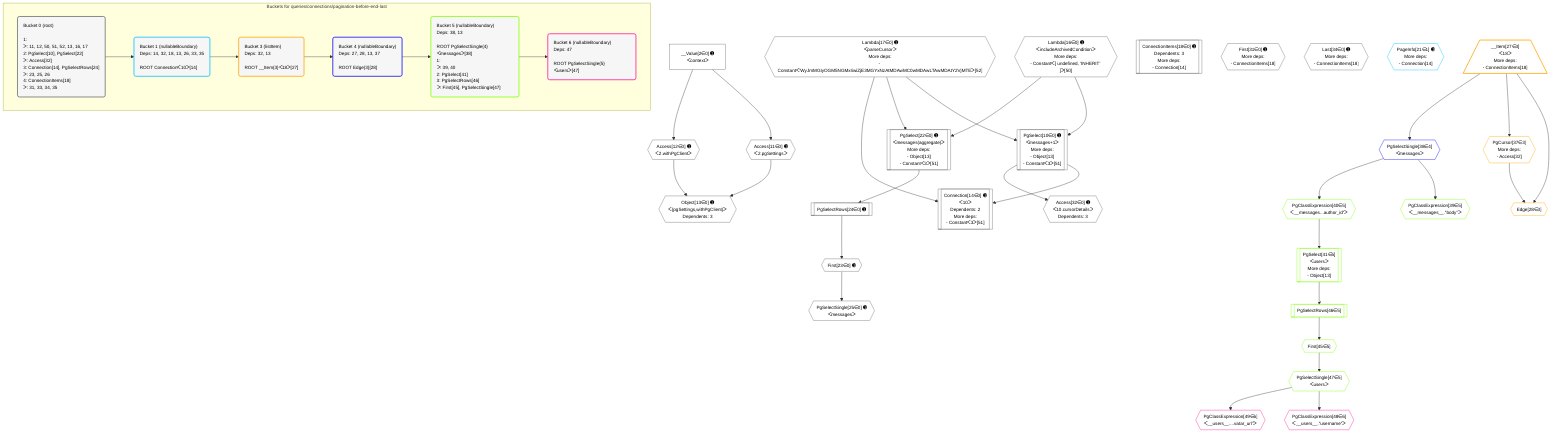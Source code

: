 %%{init: {'themeVariables': { 'fontSize': '12px'}}}%%
graph TD
    classDef path fill:#eee,stroke:#000,color:#000
    classDef plan fill:#fff,stroke-width:1px,color:#000
    classDef itemplan fill:#fff,stroke-width:2px,color:#000
    classDef unbatchedplan fill:#dff,stroke-width:1px,color:#000
    classDef sideeffectplan fill:#fcc,stroke-width:2px,color:#000
    classDef bucket fill:#f6f6f6,color:#000,stroke-width:2px,text-align:left

    subgraph "Buckets for queries/connections/pagination-before-end-last"
    Bucket0("Bucket 0 (root)<br /><br />1: <br />ᐳ: 11, 12, 50, 51, 52, 13, 16, 17<br />2: PgSelect[10], PgSelect[22]<br />ᐳ: Access[32]<br />3: Connection[14], PgSelectRows[24]<br />ᐳ: 23, 25, 26<br />4: ConnectionItems[18]<br />ᐳ: 31, 33, 34, 35"):::bucket
    Bucket1("Bucket 1 (nullableBoundary)<br />Deps: 14, 32, 18, 13, 26, 33, 35<br /><br />ROOT Connectionᐸ10ᐳ[14]"):::bucket
    Bucket3("Bucket 3 (listItem)<br />Deps: 32, 13<br /><br />ROOT __Item{3}ᐸ18ᐳ[27]"):::bucket
    Bucket4("Bucket 4 (nullableBoundary)<br />Deps: 27, 28, 13, 37<br /><br />ROOT Edge{3}[28]"):::bucket
    Bucket5("Bucket 5 (nullableBoundary)<br />Deps: 38, 13<br /><br />ROOT PgSelectSingle{4}ᐸmessagesᐳ[38]<br />1: <br />ᐳ: 39, 40<br />2: PgSelect[41]<br />3: PgSelectRows[46]<br />ᐳ: First[45], PgSelectSingle[47]"):::bucket
    Bucket6("Bucket 6 (nullableBoundary)<br />Deps: 47<br /><br />ROOT PgSelectSingle{5}ᐸusersᐳ[47]"):::bucket
    end
    Bucket0 --> Bucket1
    Bucket1 --> Bucket3
    Bucket3 --> Bucket4
    Bucket4 --> Bucket5
    Bucket5 --> Bucket6

    %% plan dependencies
    PgSelect10[["PgSelect[10∈0] ➊<br />ᐸmessages+1ᐳ<br />More deps:<br />- Object[13]<br />- Constantᐸ3ᐳ[51]"]]:::plan
    Lambda16{{"Lambda[16∈0] ➊<br />ᐸincludeArchivedConditionᐳ<br />More deps:<br />- Constantᐸ[ undefined, 'INHERIT' ]ᐳ[50]"}}:::plan
    Lambda17{{"Lambda[17∈0] ➊<br />ᐸparseCursorᐳ<br />More deps:<br />- Constantᐸ'WyJmMGIyOGM5NGMxIiwiZjE3MGYxNzAtMDAwMC0wMDAwLTAwMDAtY2VjMTEᐳ[52]"}}:::plan
    Lambda16 & Lambda17 --> PgSelect10
    PgSelect22[["PgSelect[22∈0] ➊<br />ᐸmessages(aggregate)ᐳ<br />More deps:<br />- Object[13]<br />- Constantᐸ3ᐳ[51]"]]:::plan
    Lambda16 & Lambda17 --> PgSelect22
    Connection14[["Connection[14∈0] ➊<br />ᐸ10ᐳ<br />Dependents: 2<br />More deps:<br />- Constantᐸ3ᐳ[51]"]]:::plan
    PgSelect10 & Lambda17 --> Connection14
    Object13{{"Object[13∈0] ➊<br />ᐸ{pgSettings,withPgClient}ᐳ<br />Dependents: 3"}}:::plan
    Access11{{"Access[11∈0] ➊<br />ᐸ2.pgSettingsᐳ"}}:::plan
    Access12{{"Access[12∈0] ➊<br />ᐸ2.withPgClientᐳ"}}:::plan
    Access11 & Access12 --> Object13
    __Value2["__Value[2∈0] ➊<br />ᐸcontextᐳ"]:::plan
    __Value2 --> Access11
    __Value2 --> Access12
    ConnectionItems18[["ConnectionItems[18∈0] ➊<br />Dependents: 3<br />More deps:<br />- Connection[14]"]]:::plan
    First23{{"First[23∈0] ➊"}}:::plan
    PgSelectRows24[["PgSelectRows[24∈0] ➊"]]:::plan
    PgSelectRows24 --> First23
    PgSelect22 --> PgSelectRows24
    PgSelectSingle25{{"PgSelectSingle[25∈0] ➊<br />ᐸmessagesᐳ"}}:::plan
    First23 --> PgSelectSingle25
    First31{{"First[31∈0] ➊<br />More deps:<br />- ConnectionItems[18]"}}:::plan
    Access32{{"Access[32∈0] ➊<br />ᐸ10.cursorDetailsᐳ<br />Dependents: 3"}}:::plan
    PgSelect10 --> Access32
    Last34{{"Last[34∈0] ➊<br />More deps:<br />- ConnectionItems[18]"}}:::plan
    PageInfo21{{"PageInfo[21∈1] ➊<br />More deps:<br />- Connection[14]"}}:::plan
    Edge28{{"Edge[28∈3]"}}:::plan
    __Item27[/"__Item[27∈3]<br />ᐸ18ᐳ<br />More deps:<br />- ConnectionItems[18]"\]:::itemplan
    PgCursor37{{"PgCursor[37∈3]<br />More deps:<br />- Access[32]"}}:::plan
    __Item27 & PgCursor37 --> Edge28
    __Item27 --> PgCursor37
    PgSelectSingle38{{"PgSelectSingle[38∈4]<br />ᐸmessagesᐳ"}}:::plan
    __Item27 --> PgSelectSingle38
    PgSelect41[["PgSelect[41∈5]<br />ᐸusersᐳ<br />More deps:<br />- Object[13]"]]:::plan
    PgClassExpression40{{"PgClassExpression[40∈5]<br />ᐸ__messages...author_id”ᐳ"}}:::plan
    PgClassExpression40 --> PgSelect41
    PgClassExpression39{{"PgClassExpression[39∈5]<br />ᐸ__messages__.”body”ᐳ"}}:::plan
    PgSelectSingle38 --> PgClassExpression39
    PgSelectSingle38 --> PgClassExpression40
    First45{{"First[45∈5]"}}:::plan
    PgSelectRows46[["PgSelectRows[46∈5]"]]:::plan
    PgSelectRows46 --> First45
    PgSelect41 --> PgSelectRows46
    PgSelectSingle47{{"PgSelectSingle[47∈5]<br />ᐸusersᐳ"}}:::plan
    First45 --> PgSelectSingle47
    PgClassExpression48{{"PgClassExpression[48∈6]<br />ᐸ__users__.”username”ᐳ"}}:::plan
    PgSelectSingle47 --> PgClassExpression48
    PgClassExpression49{{"PgClassExpression[49∈6]<br />ᐸ__users__....vatar_url”ᐳ"}}:::plan
    PgSelectSingle47 --> PgClassExpression49

    %% define steps
    classDef bucket0 stroke:#696969
    class Bucket0,__Value2,PgSelect10,Access11,Access12,Object13,Connection14,Lambda16,Lambda17,ConnectionItems18,PgSelect22,First23,PgSelectRows24,PgSelectSingle25,First31,Access32,Last34 bucket0
    classDef bucket1 stroke:#00bfff
    class Bucket1,PageInfo21 bucket1
    classDef bucket3 stroke:#ffa500
    class Bucket3,__Item27,Edge28,PgCursor37 bucket3
    classDef bucket4 stroke:#0000ff
    class Bucket4,PgSelectSingle38 bucket4
    classDef bucket5 stroke:#7fff00
    class Bucket5,PgClassExpression39,PgClassExpression40,PgSelect41,First45,PgSelectRows46,PgSelectSingle47 bucket5
    classDef bucket6 stroke:#ff1493
    class Bucket6,PgClassExpression48,PgClassExpression49 bucket6